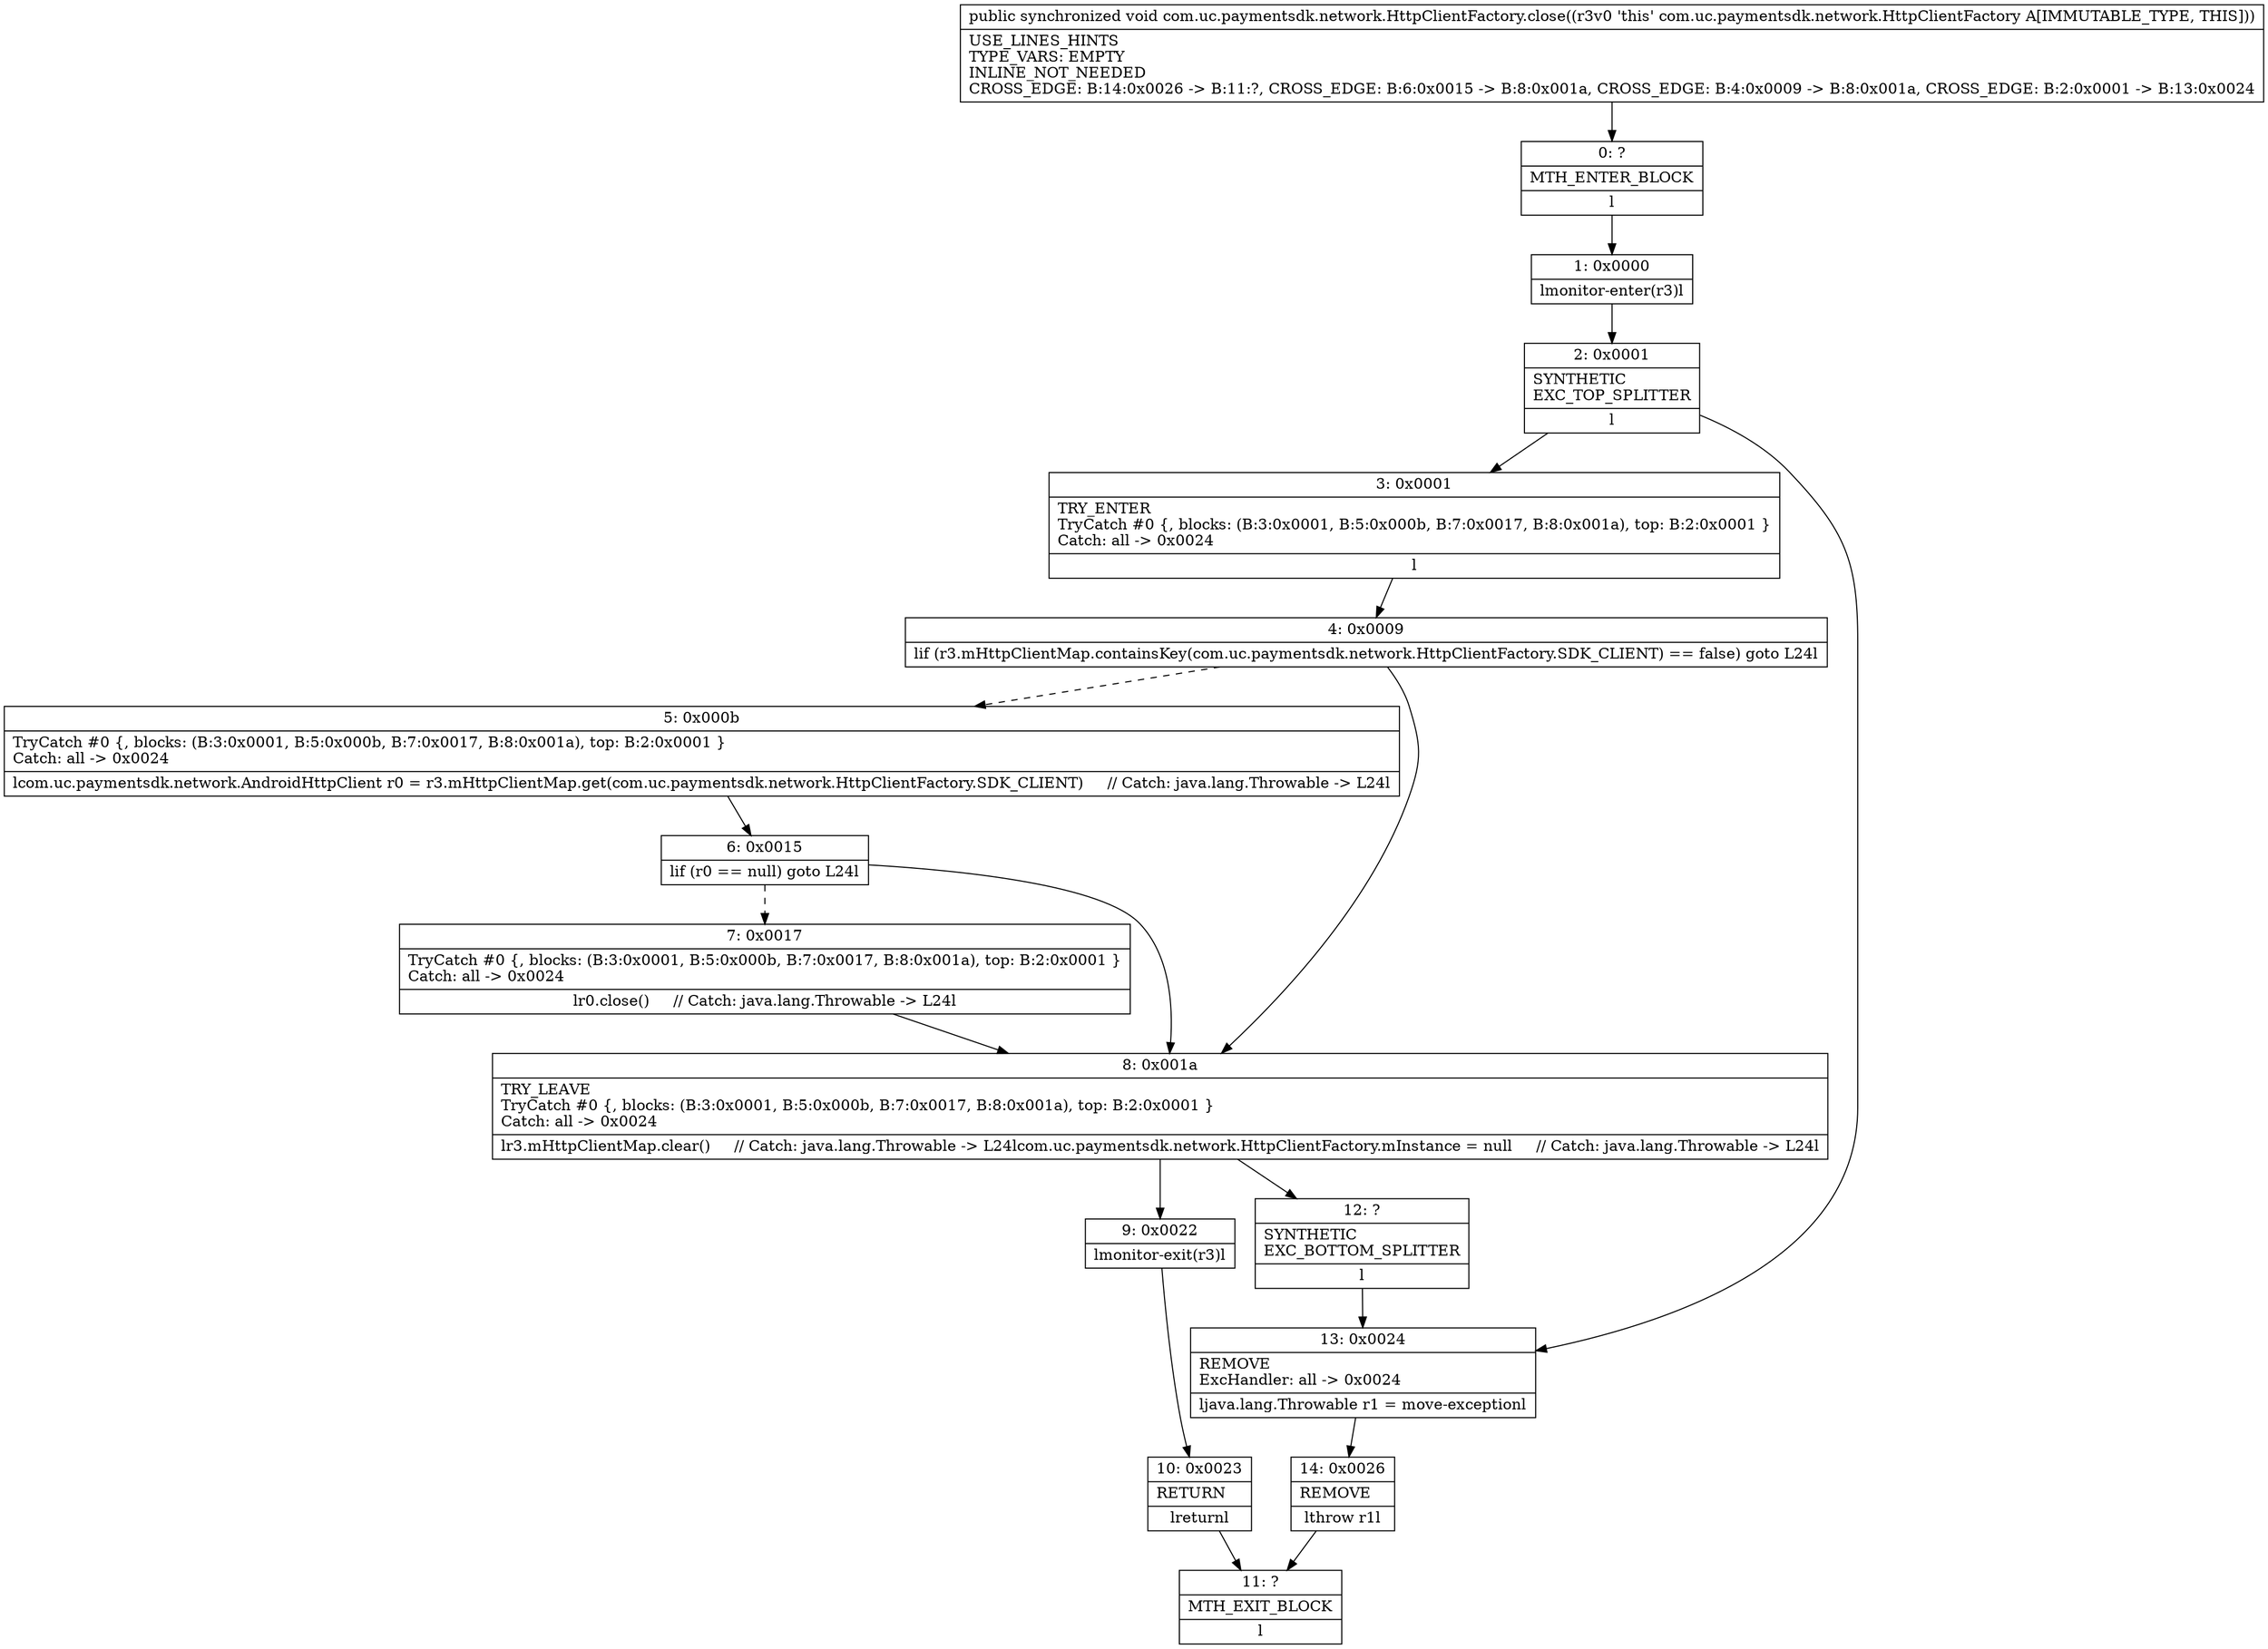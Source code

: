 digraph "CFG forcom.uc.paymentsdk.network.HttpClientFactory.close()V" {
Node_0 [shape=record,label="{0\:\ ?|MTH_ENTER_BLOCK\l|l}"];
Node_1 [shape=record,label="{1\:\ 0x0000|lmonitor\-enter(r3)l}"];
Node_2 [shape=record,label="{2\:\ 0x0001|SYNTHETIC\lEXC_TOP_SPLITTER\l|l}"];
Node_3 [shape=record,label="{3\:\ 0x0001|TRY_ENTER\lTryCatch #0 \{, blocks: (B:3:0x0001, B:5:0x000b, B:7:0x0017, B:8:0x001a), top: B:2:0x0001 \}\lCatch: all \-\> 0x0024\l|l}"];
Node_4 [shape=record,label="{4\:\ 0x0009|lif (r3.mHttpClientMap.containsKey(com.uc.paymentsdk.network.HttpClientFactory.SDK_CLIENT) == false) goto L24l}"];
Node_5 [shape=record,label="{5\:\ 0x000b|TryCatch #0 \{, blocks: (B:3:0x0001, B:5:0x000b, B:7:0x0017, B:8:0x001a), top: B:2:0x0001 \}\lCatch: all \-\> 0x0024\l|lcom.uc.paymentsdk.network.AndroidHttpClient r0 = r3.mHttpClientMap.get(com.uc.paymentsdk.network.HttpClientFactory.SDK_CLIENT)     \/\/ Catch: java.lang.Throwable \-\> L24l}"];
Node_6 [shape=record,label="{6\:\ 0x0015|lif (r0 == null) goto L24l}"];
Node_7 [shape=record,label="{7\:\ 0x0017|TryCatch #0 \{, blocks: (B:3:0x0001, B:5:0x000b, B:7:0x0017, B:8:0x001a), top: B:2:0x0001 \}\lCatch: all \-\> 0x0024\l|lr0.close()     \/\/ Catch: java.lang.Throwable \-\> L24l}"];
Node_8 [shape=record,label="{8\:\ 0x001a|TRY_LEAVE\lTryCatch #0 \{, blocks: (B:3:0x0001, B:5:0x000b, B:7:0x0017, B:8:0x001a), top: B:2:0x0001 \}\lCatch: all \-\> 0x0024\l|lr3.mHttpClientMap.clear()     \/\/ Catch: java.lang.Throwable \-\> L24lcom.uc.paymentsdk.network.HttpClientFactory.mInstance = null     \/\/ Catch: java.lang.Throwable \-\> L24l}"];
Node_9 [shape=record,label="{9\:\ 0x0022|lmonitor\-exit(r3)l}"];
Node_10 [shape=record,label="{10\:\ 0x0023|RETURN\l|lreturnl}"];
Node_11 [shape=record,label="{11\:\ ?|MTH_EXIT_BLOCK\l|l}"];
Node_12 [shape=record,label="{12\:\ ?|SYNTHETIC\lEXC_BOTTOM_SPLITTER\l|l}"];
Node_13 [shape=record,label="{13\:\ 0x0024|REMOVE\lExcHandler: all \-\> 0x0024\l|ljava.lang.Throwable r1 = move\-exceptionl}"];
Node_14 [shape=record,label="{14\:\ 0x0026|REMOVE\l|lthrow r1l}"];
MethodNode[shape=record,label="{public synchronized void com.uc.paymentsdk.network.HttpClientFactory.close((r3v0 'this' com.uc.paymentsdk.network.HttpClientFactory A[IMMUTABLE_TYPE, THIS]))  | USE_LINES_HINTS\lTYPE_VARS: EMPTY\lINLINE_NOT_NEEDED\lCROSS_EDGE: B:14:0x0026 \-\> B:11:?, CROSS_EDGE: B:6:0x0015 \-\> B:8:0x001a, CROSS_EDGE: B:4:0x0009 \-\> B:8:0x001a, CROSS_EDGE: B:2:0x0001 \-\> B:13:0x0024\l}"];
MethodNode -> Node_0;
Node_0 -> Node_1;
Node_1 -> Node_2;
Node_2 -> Node_3;
Node_2 -> Node_13;
Node_3 -> Node_4;
Node_4 -> Node_5[style=dashed];
Node_4 -> Node_8;
Node_5 -> Node_6;
Node_6 -> Node_7[style=dashed];
Node_6 -> Node_8;
Node_7 -> Node_8;
Node_8 -> Node_9;
Node_8 -> Node_12;
Node_9 -> Node_10;
Node_10 -> Node_11;
Node_12 -> Node_13;
Node_13 -> Node_14;
Node_14 -> Node_11;
}

